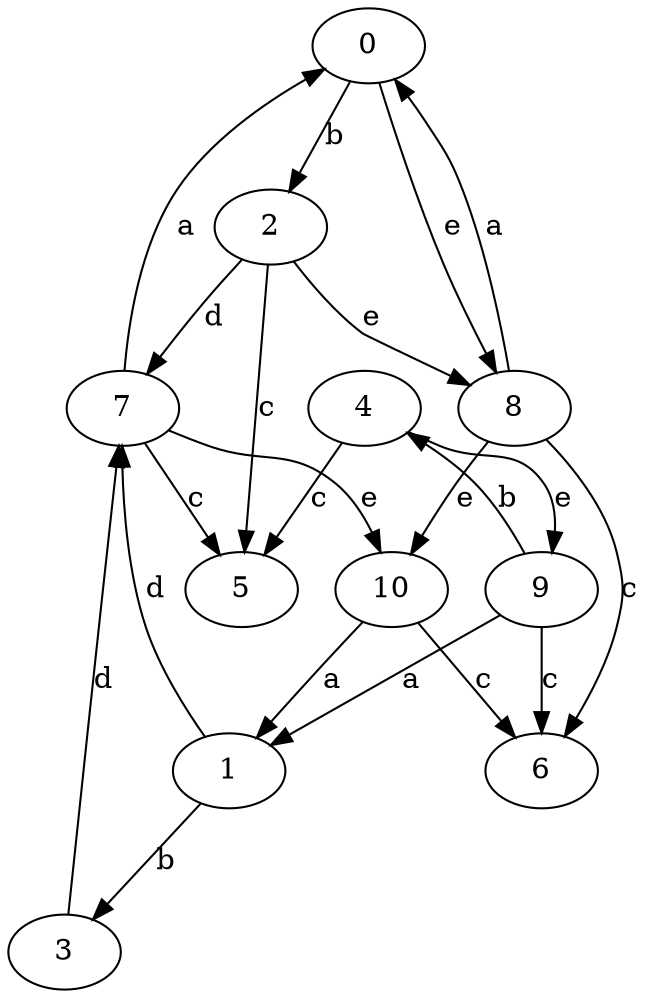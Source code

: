strict digraph  {
0;
1;
2;
3;
4;
5;
6;
7;
8;
9;
10;
0 -> 2  [label=b];
0 -> 8  [label=e];
1 -> 3  [label=b];
1 -> 7  [label=d];
2 -> 5  [label=c];
2 -> 7  [label=d];
2 -> 8  [label=e];
3 -> 7  [label=d];
4 -> 5  [label=c];
4 -> 9  [label=e];
7 -> 0  [label=a];
7 -> 5  [label=c];
7 -> 10  [label=e];
8 -> 0  [label=a];
8 -> 6  [label=c];
8 -> 10  [label=e];
9 -> 1  [label=a];
9 -> 4  [label=b];
9 -> 6  [label=c];
10 -> 1  [label=a];
10 -> 6  [label=c];
}
